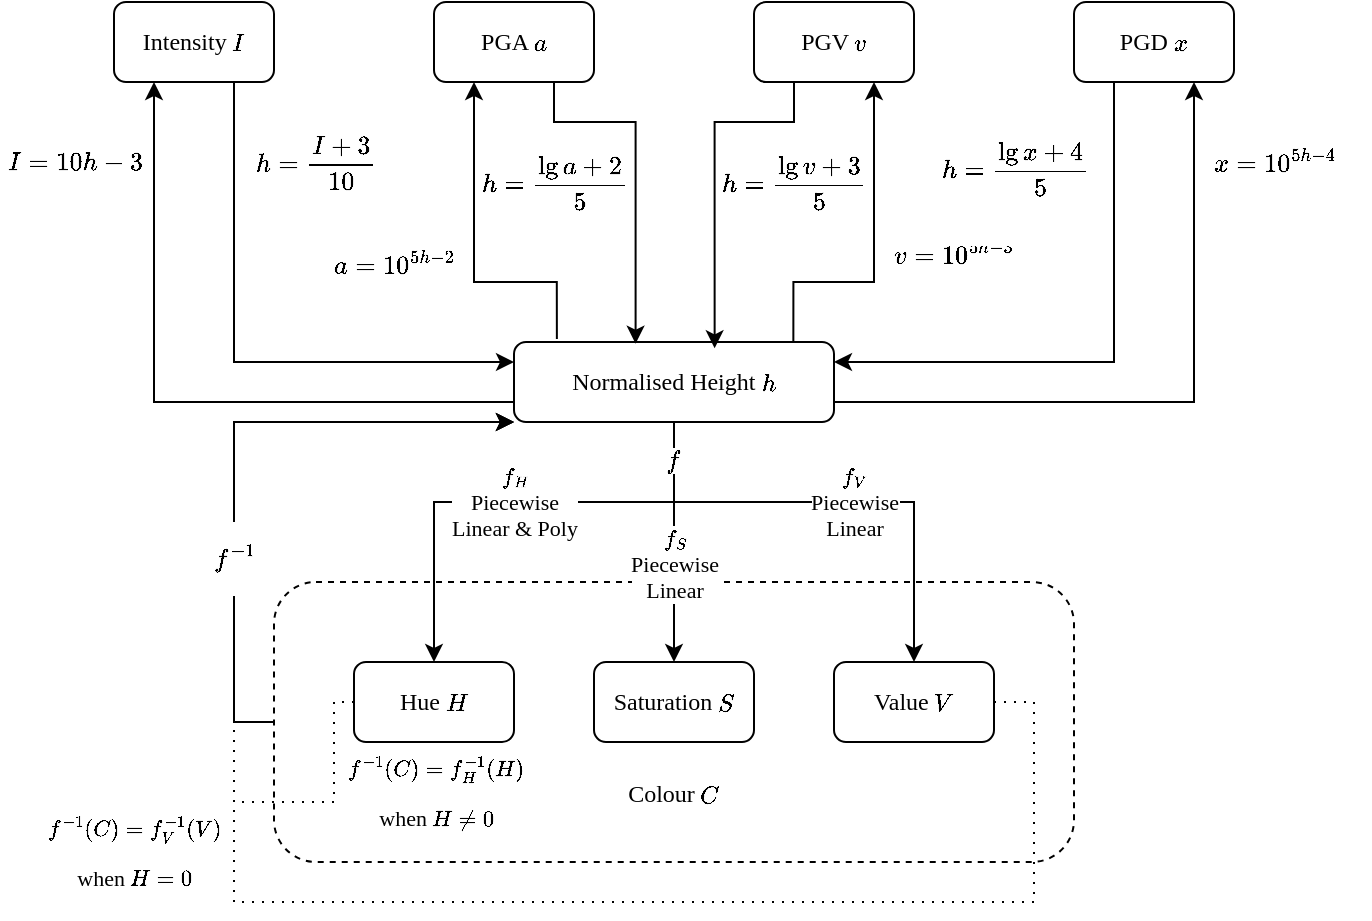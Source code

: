 <mxfile version="24.7.17">
  <diagram id="C5RBs43oDa-KdzZeNtuy" name="Page-1">
    <mxGraphModel dx="830" dy="475" grid="1" gridSize="10" guides="1" tooltips="1" connect="1" arrows="1" fold="1" page="1" pageScale="1" pageWidth="827" pageHeight="1169" math="1" shadow="0">
      <root>
        <mxCell id="WIyWlLk6GJQsqaUBKTNV-0" />
        <mxCell id="WIyWlLk6GJQsqaUBKTNV-1" parent="WIyWlLk6GJQsqaUBKTNV-0" />
        <mxCell id="SwoTOEqU8fQwK2jxygsd-35" style="edgeStyle=orthogonalEdgeStyle;rounded=0;orthogonalLoop=1;jettySize=auto;html=1;exitX=0;exitY=0.5;exitDx=0;exitDy=0;entryX=0;entryY=1;entryDx=0;entryDy=0;" parent="WIyWlLk6GJQsqaUBKTNV-1" source="WIyWlLk6GJQsqaUBKTNV-3" target="SwoTOEqU8fQwK2jxygsd-3" edge="1">
          <mxGeometry relative="1" as="geometry">
            <Array as="points">
              <mxPoint x="180" y="400" />
              <mxPoint x="180" y="250" />
            </Array>
          </mxGeometry>
        </mxCell>
        <mxCell id="WIyWlLk6GJQsqaUBKTNV-3" value="&lt;div&gt;&lt;br&gt;&lt;/div&gt;&lt;div&gt;&lt;br&gt;&lt;/div&gt;&lt;div&gt;&lt;br&gt;&lt;/div&gt;&lt;div&gt;&lt;br&gt;&lt;/div&gt;&lt;div&gt;&lt;br&gt;&lt;/div&gt;Colour \(C\)" style="rounded=1;whiteSpace=wrap;html=1;fontSize=12;glass=0;strokeWidth=1;shadow=0;dashed=1;fontFamily=STIX;" parent="WIyWlLk6GJQsqaUBKTNV-1" vertex="1">
          <mxGeometry x="200" y="330" width="400" height="140" as="geometry" />
        </mxCell>
        <mxCell id="SwoTOEqU8fQwK2jxygsd-36" style="edgeStyle=orthogonalEdgeStyle;rounded=0;orthogonalLoop=1;jettySize=auto;html=1;exitX=0;exitY=0.5;exitDx=0;exitDy=0;entryX=0;entryY=1;entryDx=0;entryDy=0;shadow=0;dashed=1;dashPattern=1 4;" parent="WIyWlLk6GJQsqaUBKTNV-1" source="SwoTOEqU8fQwK2jxygsd-0" target="SwoTOEqU8fQwK2jxygsd-3" edge="1">
          <mxGeometry relative="1" as="geometry">
            <Array as="points">
              <mxPoint x="230" y="390" />
              <mxPoint x="230" y="440" />
              <mxPoint x="180" y="440" />
              <mxPoint x="180" y="250" />
            </Array>
          </mxGeometry>
        </mxCell>
        <mxCell id="SwoTOEqU8fQwK2jxygsd-42" value="$$f^{-1}(C) = f_H^{-1}(H)$$&lt;div&gt;when \(H \neq 0\)&lt;/div&gt;" style="edgeLabel;html=1;align=center;verticalAlign=middle;resizable=0;points=[];fontFamily=STIX;" parent="SwoTOEqU8fQwK2jxygsd-36" vertex="1" connectable="0">
          <mxGeometry x="-0.611" y="2" relative="1" as="geometry">
            <mxPoint x="76" y="-12" as="offset" />
          </mxGeometry>
        </mxCell>
        <mxCell id="SwoTOEqU8fQwK2jxygsd-0" value="Hue \(H\)" style="rounded=1;whiteSpace=wrap;html=1;fontSize=12;glass=0;strokeWidth=1;shadow=0;fontFamily=STIX;" parent="WIyWlLk6GJQsqaUBKTNV-1" vertex="1">
          <mxGeometry x="240" y="370" width="80" height="40" as="geometry" />
        </mxCell>
        <mxCell id="SwoTOEqU8fQwK2jxygsd-1" value="Saturation \(S\)" style="rounded=1;whiteSpace=wrap;html=1;fontSize=12;glass=0;strokeWidth=1;shadow=0;fontFamily=STIX;" parent="WIyWlLk6GJQsqaUBKTNV-1" vertex="1">
          <mxGeometry x="360" y="370" width="80" height="40" as="geometry" />
        </mxCell>
        <mxCell id="SwoTOEqU8fQwK2jxygsd-38" style="edgeStyle=orthogonalEdgeStyle;rounded=0;orthogonalLoop=1;jettySize=auto;html=1;exitX=1;exitY=0.5;exitDx=0;exitDy=0;entryX=0;entryY=1;entryDx=0;entryDy=0;dashed=1;dashPattern=1 4;fontFamily=Helvetica;" parent="WIyWlLk6GJQsqaUBKTNV-1" source="SwoTOEqU8fQwK2jxygsd-2" target="SwoTOEqU8fQwK2jxygsd-3" edge="1">
          <mxGeometry relative="1" as="geometry">
            <Array as="points">
              <mxPoint x="580" y="390" />
              <mxPoint x="580" y="490" />
              <mxPoint x="180" y="490" />
              <mxPoint x="180" y="250" />
            </Array>
          </mxGeometry>
        </mxCell>
        <mxCell id="SwoTOEqU8fQwK2jxygsd-39" value="$$f^{-1}$$" style="edgeLabel;html=1;align=center;verticalAlign=middle;resizable=0;points=[];" parent="SwoTOEqU8fQwK2jxygsd-38" vertex="1" connectable="0">
          <mxGeometry x="0.538" y="1" relative="1" as="geometry">
            <mxPoint x="1" as="offset" />
          </mxGeometry>
        </mxCell>
        <mxCell id="SwoTOEqU8fQwK2jxygsd-41" value="$$f^{-1}(C) = f_V^{-1}(V)$$&lt;div&gt;when \(H = 0\)&lt;/div&gt;" style="edgeLabel;html=1;align=center;verticalAlign=middle;resizable=0;points=[];fontFamily=STIX;" parent="SwoTOEqU8fQwK2jxygsd-38" vertex="1" connectable="0">
          <mxGeometry x="-0.278" y="2" relative="1" as="geometry">
            <mxPoint x="-245" y="-32" as="offset" />
          </mxGeometry>
        </mxCell>
        <mxCell id="SwoTOEqU8fQwK2jxygsd-2" value="Value \(V\)" style="rounded=1;whiteSpace=wrap;html=1;fontSize=12;glass=0;strokeWidth=1;shadow=0;fontFamily=STIX;" parent="WIyWlLk6GJQsqaUBKTNV-1" vertex="1">
          <mxGeometry x="480" y="370" width="80" height="40" as="geometry" />
        </mxCell>
        <mxCell id="SwoTOEqU8fQwK2jxygsd-11" style="edgeStyle=orthogonalEdgeStyle;rounded=0;orthogonalLoop=1;jettySize=auto;html=1;exitX=0;exitY=0.75;exitDx=0;exitDy=0;entryX=0.25;entryY=1;entryDx=0;entryDy=0;" parent="WIyWlLk6GJQsqaUBKTNV-1" source="SwoTOEqU8fQwK2jxygsd-3" target="SwoTOEqU8fQwK2jxygsd-4" edge="1">
          <mxGeometry relative="1" as="geometry" />
        </mxCell>
        <mxCell id="SwoTOEqU8fQwK2jxygsd-12" value="$$I = 10h - 3$$" style="edgeLabel;html=1;align=center;verticalAlign=middle;resizable=0;points=[];" parent="SwoTOEqU8fQwK2jxygsd-11" vertex="1" connectable="0">
          <mxGeometry x="-0.111" y="2" relative="1" as="geometry">
            <mxPoint x="-69" y="-122" as="offset" />
          </mxGeometry>
        </mxCell>
        <mxCell id="SwoTOEqU8fQwK2jxygsd-15" style="edgeStyle=orthogonalEdgeStyle;rounded=0;orthogonalLoop=1;jettySize=auto;html=1;exitX=0.873;exitY=-0.007;exitDx=0;exitDy=0;entryX=0.75;entryY=1;entryDx=0;entryDy=0;exitPerimeter=0;" parent="WIyWlLk6GJQsqaUBKTNV-1" source="SwoTOEqU8fQwK2jxygsd-3" target="SwoTOEqU8fQwK2jxygsd-6" edge="1">
          <mxGeometry relative="1" as="geometry">
            <Array as="points">
              <mxPoint x="460" y="180" />
              <mxPoint x="500" y="180" />
            </Array>
          </mxGeometry>
        </mxCell>
        <mxCell id="SwoTOEqU8fQwK2jxygsd-31" value="&lt;span style=&quot;caret-color: rgba(0, 0, 0, 0); color: rgba(0, 0, 0, 0); font-family: monospace; font-size: 0px; text-align: start; background-color: rgb(251, 251, 251);&quot;&gt;%3CmxGraphModel%3E%3Croot%3E%3CmxCell%20id%3D%220%22%2F%3E%3CmxCell%20id%3D%221%22%20parent%3D%220%22%2F%3E%3CmxCell%20id%3D%222%22%20value%3D%22%24%24a%3D10%5E%7B5h-2%7D%24%24%22%20style%3D%22edgeLabel%3Bhtml%3D1%3Balign%3Dcenter%3BverticalAlign%3Dmiddle%3Bresizable%3D0%3Bpoints%3D%5B%5D%3B%22%20vertex%3D%221%22%20connectable%3D%220%22%20parent%3D%221%22%3E%3CmxGeometry%20x%3D%22220%22%20y%3D%22160.274%22%20as%3D%22geometry%22%2F%3E%3C%2FmxCell%3E%3C%2Froot%3E%3C%2FmxGraphModel%v&lt;/span&gt;" style="edgeLabel;html=1;align=center;verticalAlign=middle;resizable=0;points=[];" parent="SwoTOEqU8fQwK2jxygsd-15" vertex="1" connectable="0">
          <mxGeometry x="0.062" y="-1" relative="1" as="geometry">
            <mxPoint as="offset" />
          </mxGeometry>
        </mxCell>
        <mxCell id="SwoTOEqU8fQwK2jxygsd-32" value="$$v = 10^{5h-3}$$" style="edgeLabel;html=1;align=center;verticalAlign=middle;resizable=0;points=[];" parent="SwoTOEqU8fQwK2jxygsd-15" vertex="1" connectable="0">
          <mxGeometry x="-0.005" y="2" relative="1" as="geometry">
            <mxPoint x="42" as="offset" />
          </mxGeometry>
        </mxCell>
        <mxCell id="SwoTOEqU8fQwK2jxygsd-16" style="edgeStyle=orthogonalEdgeStyle;rounded=0;orthogonalLoop=1;jettySize=auto;html=1;exitX=0.134;exitY=-0.036;exitDx=0;exitDy=0;entryX=0.25;entryY=1;entryDx=0;entryDy=0;exitPerimeter=0;" parent="WIyWlLk6GJQsqaUBKTNV-1" source="SwoTOEqU8fQwK2jxygsd-3" target="SwoTOEqU8fQwK2jxygsd-5" edge="1">
          <mxGeometry relative="1" as="geometry">
            <Array as="points">
              <mxPoint x="341" y="180" />
              <mxPoint x="300" y="180" />
            </Array>
          </mxGeometry>
        </mxCell>
        <mxCell id="SwoTOEqU8fQwK2jxygsd-28" value="$$a=10^{5h-2}$$" style="edgeLabel;html=1;align=center;verticalAlign=middle;resizable=0;points=[];" parent="SwoTOEqU8fQwK2jxygsd-16" vertex="1" connectable="0">
          <mxGeometry x="0.29" y="3" relative="1" as="geometry">
            <mxPoint x="-37" y="30" as="offset" />
          </mxGeometry>
        </mxCell>
        <mxCell id="SwoTOEqU8fQwK2jxygsd-18" style="edgeStyle=orthogonalEdgeStyle;rounded=0;orthogonalLoop=1;jettySize=auto;html=1;exitX=1;exitY=0.75;exitDx=0;exitDy=0;entryX=0.75;entryY=1;entryDx=0;entryDy=0;" parent="WIyWlLk6GJQsqaUBKTNV-1" source="SwoTOEqU8fQwK2jxygsd-3" target="SwoTOEqU8fQwK2jxygsd-7" edge="1">
          <mxGeometry relative="1" as="geometry" />
        </mxCell>
        <mxCell id="SwoTOEqU8fQwK2jxygsd-34" value="$$x = 10^{5h - 4}$$" style="edgeLabel;html=1;align=center;verticalAlign=middle;resizable=0;points=[];" parent="SwoTOEqU8fQwK2jxygsd-18" vertex="1" connectable="0">
          <mxGeometry x="0.746" relative="1" as="geometry">
            <mxPoint x="40" y="-3" as="offset" />
          </mxGeometry>
        </mxCell>
        <mxCell id="SwoTOEqU8fQwK2jxygsd-20" style="edgeStyle=orthogonalEdgeStyle;rounded=0;orthogonalLoop=1;jettySize=auto;html=1;exitX=0.5;exitY=1;exitDx=0;exitDy=0;entryX=0.5;entryY=0;entryDx=0;entryDy=0;" parent="WIyWlLk6GJQsqaUBKTNV-1" source="SwoTOEqU8fQwK2jxygsd-3" target="SwoTOEqU8fQwK2jxygsd-0" edge="1">
          <mxGeometry relative="1" as="geometry">
            <Array as="points">
              <mxPoint x="400" y="290" />
              <mxPoint x="280" y="290" />
            </Array>
          </mxGeometry>
        </mxCell>
        <mxCell id="SwoTOEqU8fQwK2jxygsd-25" value="\(f_H\)&lt;div&gt;Piecewise&lt;/div&gt;&lt;div&gt;Linear &amp;amp; Poly&lt;/div&gt;" style="edgeLabel;html=1;align=center;verticalAlign=middle;resizable=0;points=[];fontFamily=STIX;" parent="SwoTOEqU8fQwK2jxygsd-20" vertex="1" connectable="0">
          <mxGeometry x="-0.207" relative="1" as="geometry">
            <mxPoint x="-25" as="offset" />
          </mxGeometry>
        </mxCell>
        <mxCell id="SwoTOEqU8fQwK2jxygsd-21" style="edgeStyle=orthogonalEdgeStyle;rounded=0;orthogonalLoop=1;jettySize=auto;html=1;exitX=0.5;exitY=1;exitDx=0;exitDy=0;entryX=0.5;entryY=0;entryDx=0;entryDy=0;" parent="WIyWlLk6GJQsqaUBKTNV-1" source="SwoTOEqU8fQwK2jxygsd-3" target="SwoTOEqU8fQwK2jxygsd-2" edge="1">
          <mxGeometry relative="1" as="geometry">
            <Array as="points">
              <mxPoint x="400" y="290" />
              <mxPoint x="520" y="290" />
            </Array>
          </mxGeometry>
        </mxCell>
        <mxCell id="SwoTOEqU8fQwK2jxygsd-26" value="\(f_V\)&lt;div&gt;Piecewise&lt;/div&gt;&lt;div&gt;Linear&lt;/div&gt;" style="edgeLabel;html=1;align=center;verticalAlign=middle;resizable=0;points=[];fontFamily=STIX;" parent="SwoTOEqU8fQwK2jxygsd-21" vertex="1" connectable="0">
          <mxGeometry x="-0.15" relative="1" as="geometry">
            <mxPoint x="28" as="offset" />
          </mxGeometry>
        </mxCell>
        <mxCell id="SwoTOEqU8fQwK2jxygsd-22" style="edgeStyle=orthogonalEdgeStyle;rounded=0;orthogonalLoop=1;jettySize=auto;html=1;exitX=0.5;exitY=1;exitDx=0;exitDy=0;entryX=0.5;entryY=0;entryDx=0;entryDy=0;" parent="WIyWlLk6GJQsqaUBKTNV-1" source="SwoTOEqU8fQwK2jxygsd-3" target="SwoTOEqU8fQwK2jxygsd-1" edge="1">
          <mxGeometry relative="1" as="geometry" />
        </mxCell>
        <mxCell id="SwoTOEqU8fQwK2jxygsd-24" value="\(f\)" style="edgeLabel;html=1;align=center;verticalAlign=middle;resizable=0;points=[];" parent="SwoTOEqU8fQwK2jxygsd-22" vertex="1" connectable="0">
          <mxGeometry x="-0.691" y="-1" relative="1" as="geometry">
            <mxPoint as="offset" />
          </mxGeometry>
        </mxCell>
        <mxCell id="SwoTOEqU8fQwK2jxygsd-27" value="\(f_S\)&lt;div&gt;Piecewise&lt;/div&gt;&lt;div&gt;Linear&lt;/div&gt;" style="edgeLabel;html=1;align=center;verticalAlign=middle;resizable=0;points=[];fontFamily=STIX;" parent="SwoTOEqU8fQwK2jxygsd-22" vertex="1" connectable="0">
          <mxGeometry x="0.071" relative="1" as="geometry">
            <mxPoint y="6" as="offset" />
          </mxGeometry>
        </mxCell>
        <mxCell id="SwoTOEqU8fQwK2jxygsd-3" value="Normalised Height \(h\)" style="rounded=1;whiteSpace=wrap;html=1;fontSize=12;glass=0;strokeWidth=1;shadow=0;fontFamily=STIX;" parent="WIyWlLk6GJQsqaUBKTNV-1" vertex="1">
          <mxGeometry x="320" y="210" width="160" height="40" as="geometry" />
        </mxCell>
        <mxCell id="SwoTOEqU8fQwK2jxygsd-9" style="edgeStyle=orthogonalEdgeStyle;rounded=0;orthogonalLoop=1;jettySize=auto;html=1;exitX=0.75;exitY=1;exitDx=0;exitDy=0;entryX=0;entryY=0.25;entryDx=0;entryDy=0;" parent="WIyWlLk6GJQsqaUBKTNV-1" source="SwoTOEqU8fQwK2jxygsd-4" target="SwoTOEqU8fQwK2jxygsd-3" edge="1">
          <mxGeometry relative="1" as="geometry" />
        </mxCell>
        <mxCell id="SwoTOEqU8fQwK2jxygsd-10" value="$$h=\frac{I+3}{10}$$" style="edgeLabel;html=1;align=center;verticalAlign=middle;resizable=0;points=[];" parent="SwoTOEqU8fQwK2jxygsd-9" vertex="1" connectable="0">
          <mxGeometry x="0.312" y="-1" relative="1" as="geometry">
            <mxPoint x="-3" y="-101" as="offset" />
          </mxGeometry>
        </mxCell>
        <mxCell id="SwoTOEqU8fQwK2jxygsd-4" value="Intensity \(I\)" style="rounded=1;whiteSpace=wrap;html=1;fontSize=12;glass=0;strokeWidth=1;shadow=0;fontFamily=STIX;" parent="WIyWlLk6GJQsqaUBKTNV-1" vertex="1">
          <mxGeometry x="120" y="40" width="80" height="40" as="geometry" />
        </mxCell>
        <mxCell id="SwoTOEqU8fQwK2jxygsd-5" value="PGA \(a\)" style="rounded=1;whiteSpace=wrap;html=1;fontSize=12;glass=0;strokeWidth=1;shadow=0;fontFamily=STIX;" parent="WIyWlLk6GJQsqaUBKTNV-1" vertex="1">
          <mxGeometry x="280" y="40" width="80" height="40" as="geometry" />
        </mxCell>
        <mxCell id="SwoTOEqU8fQwK2jxygsd-6" value="PGV \(v\)" style="rounded=1;whiteSpace=wrap;html=1;fontSize=12;glass=0;strokeWidth=1;shadow=0;fontFamily=STIX;" parent="WIyWlLk6GJQsqaUBKTNV-1" vertex="1">
          <mxGeometry x="440" y="40" width="80" height="40" as="geometry" />
        </mxCell>
        <mxCell id="SwoTOEqU8fQwK2jxygsd-17" style="edgeStyle=orthogonalEdgeStyle;rounded=0;orthogonalLoop=1;jettySize=auto;html=1;exitX=0.25;exitY=1;exitDx=0;exitDy=0;entryX=1;entryY=0.25;entryDx=0;entryDy=0;" parent="WIyWlLk6GJQsqaUBKTNV-1" source="SwoTOEqU8fQwK2jxygsd-7" target="SwoTOEqU8fQwK2jxygsd-3" edge="1">
          <mxGeometry relative="1" as="geometry" />
        </mxCell>
        <mxCell id="SwoTOEqU8fQwK2jxygsd-33" value="$$ h = \frac{\lg x + 4}{5}$$&lt;span style=&quot;caret-color: rgba(0, 0, 0, 0); color: rgba(0, 0, 0, 0); font-family: monospace; font-size: 0px; text-align: start; background-color: rgb(251, 251, 251);&quot;&gt;%\f3CmxGraphModel%3E%3Croot%3E%3CmxCell%20id%3D%220%22%2F%3E%3CmxCell%20id%3D%221%22%20parent%3D%220%22%2F%3E%3CmxCell%20id%3D%222%22%20value%3D%22%24%24a%3D10%5E%7B5h-2%7D%24%24%22%20style%3D%22edgeLabel%3Bhtml%3D1%3Balign%3Dcenter%3BverticalAlign%3Dmiddle%3Bresizable%3D0%3Bpoints%3D%5B%5D%3B%22%20vertex%3D%221%22%20connectable%3D%220%22%20parent%3D%221%22%3E%3CmxGeometry%20x%3D%22220%22%20y%3D%22160.274%22%20as%3D%22geometry%22%2F%3E%3C%2FmxCell%3E%3C%2Froot%3E%3C%2FmxGraphModel%3E&lt;/span&gt;" style="edgeLabel;html=1;align=center;verticalAlign=middle;resizable=0;points=[];" parent="SwoTOEqU8fQwK2jxygsd-17" vertex="1" connectable="0">
          <mxGeometry x="-0.712" relative="1" as="geometry">
            <mxPoint x="-50" y="9" as="offset" />
          </mxGeometry>
        </mxCell>
        <mxCell id="SwoTOEqU8fQwK2jxygsd-7" value="PGD \(x\)" style="rounded=1;whiteSpace=wrap;html=1;fontSize=12;glass=0;strokeWidth=1;shadow=0;fontFamily=STIX;" parent="WIyWlLk6GJQsqaUBKTNV-1" vertex="1">
          <mxGeometry x="600" y="40" width="80" height="40" as="geometry" />
        </mxCell>
        <mxCell id="SwoTOEqU8fQwK2jxygsd-13" style="edgeStyle=orthogonalEdgeStyle;rounded=0;orthogonalLoop=1;jettySize=auto;html=1;exitX=0.75;exitY=1;exitDx=0;exitDy=0;entryX=0.38;entryY=0.021;entryDx=0;entryDy=0;entryPerimeter=0;" parent="WIyWlLk6GJQsqaUBKTNV-1" source="SwoTOEqU8fQwK2jxygsd-5" target="SwoTOEqU8fQwK2jxygsd-3" edge="1">
          <mxGeometry relative="1" as="geometry">
            <Array as="points">
              <mxPoint x="340" y="100" />
              <mxPoint x="381" y="100" />
            </Array>
          </mxGeometry>
        </mxCell>
        <mxCell id="SwoTOEqU8fQwK2jxygsd-29" value="$$h=\frac{\lg a + 2}{5}$$" style="edgeLabel;html=1;align=center;verticalAlign=middle;resizable=0;points=[];" parent="SwoTOEqU8fQwK2jxygsd-13" vertex="1" connectable="0">
          <mxGeometry x="-0.206" y="-1" relative="1" as="geometry">
            <mxPoint x="-40" y="23" as="offset" />
          </mxGeometry>
        </mxCell>
        <mxCell id="SwoTOEqU8fQwK2jxygsd-14" style="edgeStyle=orthogonalEdgeStyle;rounded=0;orthogonalLoop=1;jettySize=auto;html=1;exitX=0.25;exitY=1;exitDx=0;exitDy=0;entryX=0.627;entryY=0.079;entryDx=0;entryDy=0;entryPerimeter=0;" parent="WIyWlLk6GJQsqaUBKTNV-1" source="SwoTOEqU8fQwK2jxygsd-6" target="SwoTOEqU8fQwK2jxygsd-3" edge="1">
          <mxGeometry relative="1" as="geometry">
            <Array as="points">
              <mxPoint x="460" y="100" />
              <mxPoint x="420" y="100" />
            </Array>
          </mxGeometry>
        </mxCell>
        <mxCell id="SwoTOEqU8fQwK2jxygsd-30" value="$$h=\frac{\lg v + 3}{5}$$" style="edgeLabel;html=1;align=center;verticalAlign=middle;resizable=0;points=[];" parent="SwoTOEqU8fQwK2jxygsd-14" vertex="1" connectable="0">
          <mxGeometry x="-0.501" y="1" relative="1" as="geometry">
            <mxPoint x="23" y="29" as="offset" />
          </mxGeometry>
        </mxCell>
      </root>
    </mxGraphModel>
  </diagram>
</mxfile>
